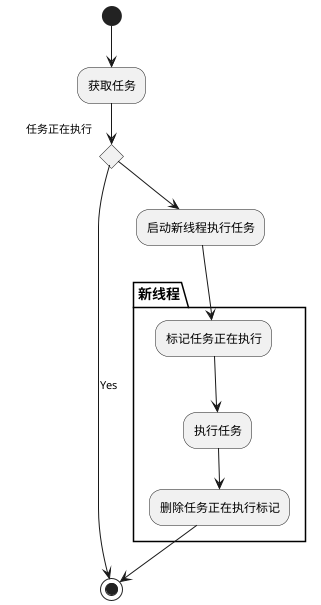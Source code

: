 @startuml
(*)  --> "获取任务"
If "       任务正在执行" then
--> [Yes] (*)
else
--> "启动新线程执行任务"
partition "新线程"{
--> "标记任务正在执行"
--> "执行任务"
--> "删除任务正在执行标记"
}
Endif
-->(*)
@enduml
